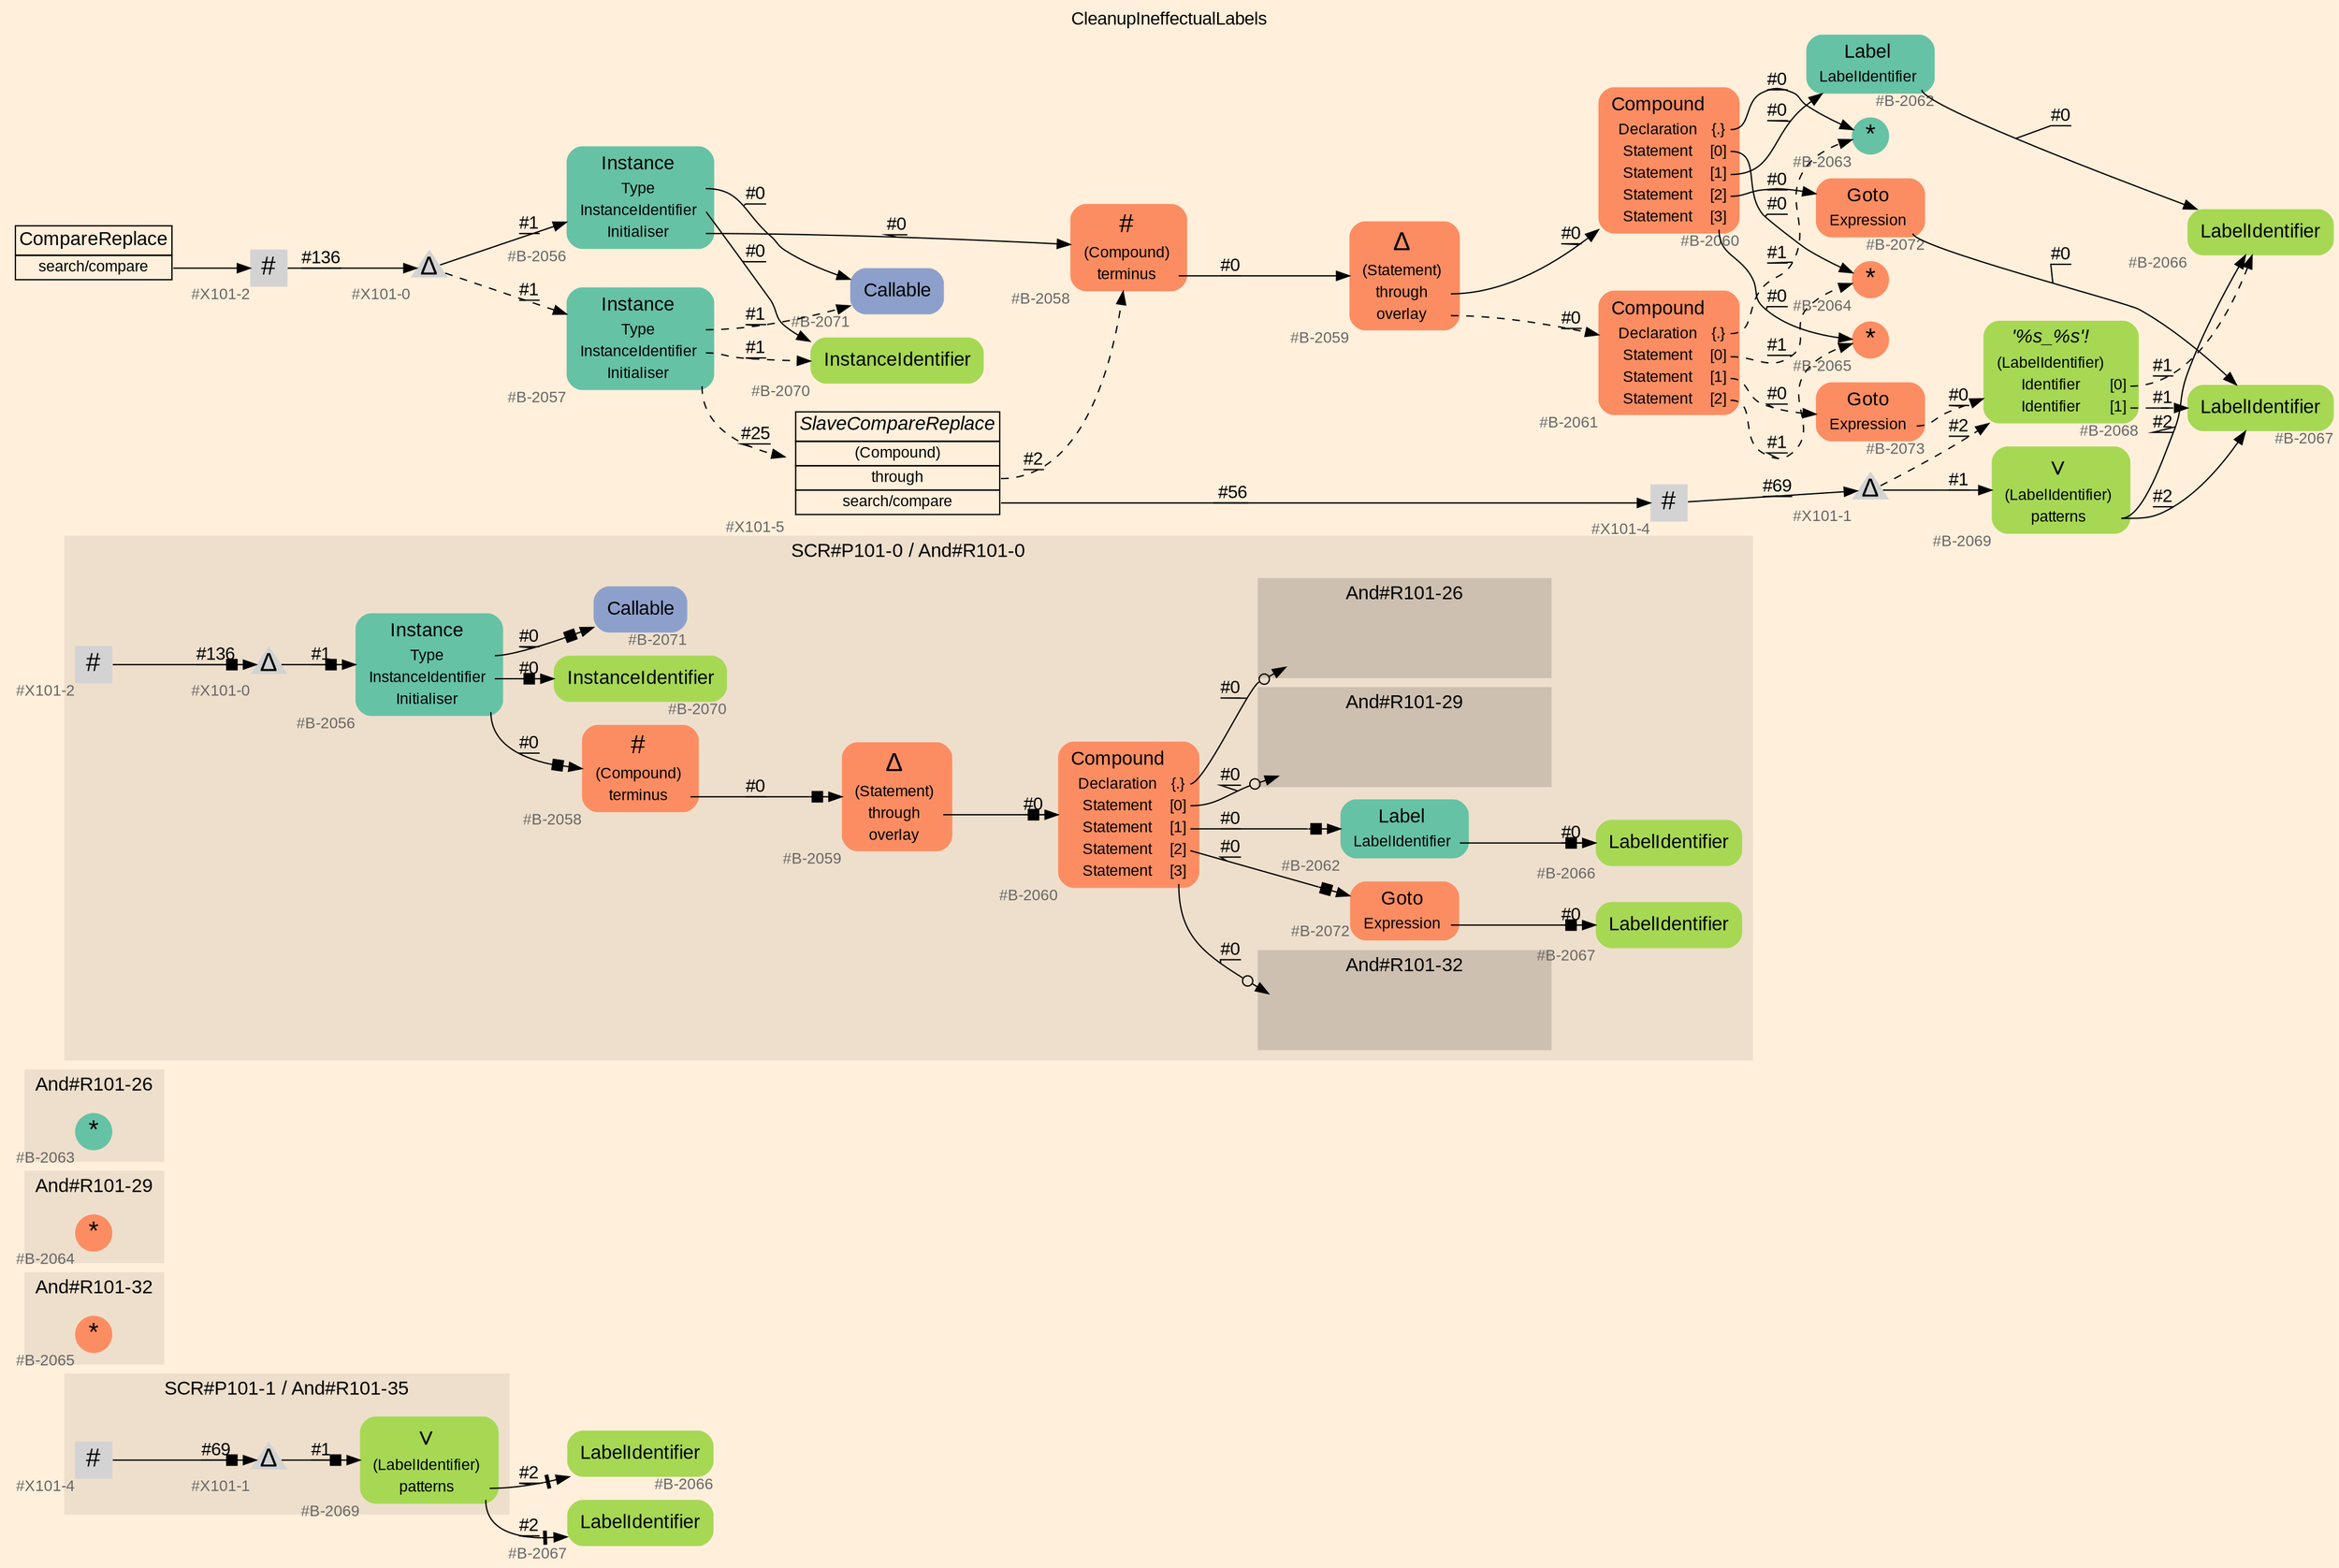 digraph "CleanupIneffectualLabels" {
label = "CleanupIneffectualLabels"
labelloc = t
graph [
    rankdir = "LR"
    ranksep = 0.3
    bgcolor = antiquewhite1
    color = black
    fontcolor = black
    fontname = "Arial"
];
node [
    fontname = "Arial"
];
edge [
    fontname = "Arial"
];

// -------------------- figure And#R101-35 --------------------
// -------- region And#R101-35 ----------
subgraph "clusterAnd#R101-35" {
    label = "SCR#P101-1 / And#R101-35"
    style = "filled"
    color = antiquewhite2
    fontsize = "15"
    // -------- block And#R101-35/#B-2069 ----------
    "And#R101-35/#B-2069" [
        fillcolor = "/set28/5"
        xlabel = "#B-2069"
        fontsize = "12"
        fontcolor = grey40
        shape = "plaintext"
        label = <<TABLE BORDER="0" CELLBORDER="0" CELLSPACING="0">
         <TR><TD><FONT COLOR="black" POINT-SIZE="20">∨</FONT></TD></TR>
         <TR><TD><FONT COLOR="black" POINT-SIZE="12">(LabelIdentifier)</FONT></TD><TD PORT="port0"></TD></TR>
         <TR><TD><FONT COLOR="black" POINT-SIZE="12">patterns</FONT></TD><TD PORT="port1"></TD></TR>
        </TABLE>>
        style = "rounded,filled"
    ];
    
    // -------- block And#R101-35/#X101-1 ----------
    "And#R101-35/#X101-1" [
        xlabel = "#X101-1"
        fontsize = "12"
        fontcolor = grey40
        shape = "triangle"
        label = <<FONT COLOR="black" POINT-SIZE="20">Δ</FONT>>
        style = "filled"
        penwidth = 0.0
        fixedsize = true
        width = 0.4
        height = 0.4
    ];
    
    // -------- block And#R101-35/#X101-4 ----------
    "And#R101-35/#X101-4" [
        xlabel = "#X101-4"
        fontsize = "12"
        fontcolor = grey40
        shape = "square"
        label = <<FONT COLOR="black" POINT-SIZE="20">#</FONT>>
        style = "filled"
        penwidth = 0.0
        fixedsize = true
        width = 0.4
        height = 0.4
    ];
    
}

// -------- block And#R101-35/#B-2066 ----------
"And#R101-35/#B-2066" [
    fillcolor = "/set28/5"
    xlabel = "#B-2066"
    fontsize = "12"
    fontcolor = grey40
    shape = "plaintext"
    label = <<TABLE BORDER="0" CELLBORDER="0" CELLSPACING="0">
     <TR><TD><FONT COLOR="black" POINT-SIZE="15">LabelIdentifier</FONT></TD></TR>
    </TABLE>>
    style = "rounded,filled"
];

// -------- block And#R101-35/#B-2067 ----------
"And#R101-35/#B-2067" [
    fillcolor = "/set28/5"
    xlabel = "#B-2067"
    fontsize = "12"
    fontcolor = grey40
    shape = "plaintext"
    label = <<TABLE BORDER="0" CELLBORDER="0" CELLSPACING="0">
     <TR><TD><FONT COLOR="black" POINT-SIZE="15">LabelIdentifier</FONT></TD></TR>
    </TABLE>>
    style = "rounded,filled"
];

"And#R101-35/#B-2069":port1 -> "And#R101-35/#B-2066" [
    arrowhead="normalnonetee"
    label = "#2"
    decorate = true
    color = black
    fontcolor = black
];

"And#R101-35/#B-2069":port1 -> "And#R101-35/#B-2067" [
    arrowhead="normalnonetee"
    label = "#2"
    decorate = true
    color = black
    fontcolor = black
];

"And#R101-35/#X101-1" -> "And#R101-35/#B-2069" [
    arrowhead="normalnonebox"
    label = "#1"
    decorate = true
    color = black
    fontcolor = black
];

"And#R101-35/#X101-4" -> "And#R101-35/#X101-1" [
    arrowhead="normalnonebox"
    label = "#69"
    decorate = true
    color = black
    fontcolor = black
];


// -------------------- figure And#R101-32 --------------------
// -------- region And#R101-32 ----------
subgraph "clusterAnd#R101-32" {
    label = "And#R101-32"
    style = "filled"
    color = antiquewhite2
    fontsize = "15"
    // -------- block And#R101-32/#B-2065 ----------
    "And#R101-32/#B-2065" [
        fillcolor = "/set28/2"
        xlabel = "#B-2065"
        fontsize = "12"
        fontcolor = grey40
        shape = "circle"
        label = <<FONT COLOR="black" POINT-SIZE="20">*</FONT>>
        style = "filled"
        penwidth = 0.0
        fixedsize = true
        width = 0.4
        height = 0.4
    ];
    
}


// -------------------- figure And#R101-29 --------------------
// -------- region And#R101-29 ----------
subgraph "clusterAnd#R101-29" {
    label = "And#R101-29"
    style = "filled"
    color = antiquewhite2
    fontsize = "15"
    // -------- block And#R101-29/#B-2064 ----------
    "And#R101-29/#B-2064" [
        fillcolor = "/set28/2"
        xlabel = "#B-2064"
        fontsize = "12"
        fontcolor = grey40
        shape = "circle"
        label = <<FONT COLOR="black" POINT-SIZE="20">*</FONT>>
        style = "filled"
        penwidth = 0.0
        fixedsize = true
        width = 0.4
        height = 0.4
    ];
    
}


// -------------------- figure And#R101-26 --------------------
// -------- region And#R101-26 ----------
subgraph "clusterAnd#R101-26" {
    label = "And#R101-26"
    style = "filled"
    color = antiquewhite2
    fontsize = "15"
    // -------- block And#R101-26/#B-2063 ----------
    "And#R101-26/#B-2063" [
        fillcolor = "/set28/1"
        xlabel = "#B-2063"
        fontsize = "12"
        fontcolor = grey40
        shape = "circle"
        label = <<FONT COLOR="black" POINT-SIZE="20">*</FONT>>
        style = "filled"
        penwidth = 0.0
        fixedsize = true
        width = 0.4
        height = 0.4
    ];
    
}


// -------------------- figure And#R101-0 --------------------
// -------- region And#R101-0 ----------
subgraph "clusterAnd#R101-0" {
    label = "SCR#P101-0 / And#R101-0"
    style = "filled"
    color = antiquewhite2
    fontsize = "15"
    // -------- block And#R101-0/#B-2056 ----------
    "And#R101-0/#B-2056" [
        fillcolor = "/set28/1"
        xlabel = "#B-2056"
        fontsize = "12"
        fontcolor = grey40
        shape = "plaintext"
        label = <<TABLE BORDER="0" CELLBORDER="0" CELLSPACING="0">
         <TR><TD><FONT COLOR="black" POINT-SIZE="15">Instance</FONT></TD></TR>
         <TR><TD><FONT COLOR="black" POINT-SIZE="12">Type</FONT></TD><TD PORT="port0"></TD></TR>
         <TR><TD><FONT COLOR="black" POINT-SIZE="12">InstanceIdentifier</FONT></TD><TD PORT="port1"></TD></TR>
         <TR><TD><FONT COLOR="black" POINT-SIZE="12">Initialiser</FONT></TD><TD PORT="port2"></TD></TR>
        </TABLE>>
        style = "rounded,filled"
    ];
    
    // -------- block And#R101-0/#B-2058 ----------
    "And#R101-0/#B-2058" [
        fillcolor = "/set28/2"
        xlabel = "#B-2058"
        fontsize = "12"
        fontcolor = grey40
        shape = "plaintext"
        label = <<TABLE BORDER="0" CELLBORDER="0" CELLSPACING="0">
         <TR><TD><FONT COLOR="black" POINT-SIZE="20">#</FONT></TD></TR>
         <TR><TD><FONT COLOR="black" POINT-SIZE="12">(Compound)</FONT></TD><TD PORT="port0"></TD></TR>
         <TR><TD><FONT COLOR="black" POINT-SIZE="12">terminus</FONT></TD><TD PORT="port1"></TD></TR>
        </TABLE>>
        style = "rounded,filled"
    ];
    
    // -------- block And#R101-0/#B-2059 ----------
    "And#R101-0/#B-2059" [
        fillcolor = "/set28/2"
        xlabel = "#B-2059"
        fontsize = "12"
        fontcolor = grey40
        shape = "plaintext"
        label = <<TABLE BORDER="0" CELLBORDER="0" CELLSPACING="0">
         <TR><TD><FONT COLOR="black" POINT-SIZE="20">Δ</FONT></TD></TR>
         <TR><TD><FONT COLOR="black" POINT-SIZE="12">(Statement)</FONT></TD><TD PORT="port0"></TD></TR>
         <TR><TD><FONT COLOR="black" POINT-SIZE="12">through</FONT></TD><TD PORT="port1"></TD></TR>
         <TR><TD><FONT COLOR="black" POINT-SIZE="12">overlay</FONT></TD><TD PORT="port2"></TD></TR>
        </TABLE>>
        style = "rounded,filled"
    ];
    
    // -------- block And#R101-0/#B-2060 ----------
    "And#R101-0/#B-2060" [
        fillcolor = "/set28/2"
        xlabel = "#B-2060"
        fontsize = "12"
        fontcolor = grey40
        shape = "plaintext"
        label = <<TABLE BORDER="0" CELLBORDER="0" CELLSPACING="0">
         <TR><TD><FONT COLOR="black" POINT-SIZE="15">Compound</FONT></TD></TR>
         <TR><TD><FONT COLOR="black" POINT-SIZE="12">Declaration</FONT></TD><TD PORT="port0"><FONT COLOR="black" POINT-SIZE="12">{.}</FONT></TD></TR>
         <TR><TD><FONT COLOR="black" POINT-SIZE="12">Statement</FONT></TD><TD PORT="port1"><FONT COLOR="black" POINT-SIZE="12">[0]</FONT></TD></TR>
         <TR><TD><FONT COLOR="black" POINT-SIZE="12">Statement</FONT></TD><TD PORT="port2"><FONT COLOR="black" POINT-SIZE="12">[1]</FONT></TD></TR>
         <TR><TD><FONT COLOR="black" POINT-SIZE="12">Statement</FONT></TD><TD PORT="port3"><FONT COLOR="black" POINT-SIZE="12">[2]</FONT></TD></TR>
         <TR><TD><FONT COLOR="black" POINT-SIZE="12">Statement</FONT></TD><TD PORT="port4"><FONT COLOR="black" POINT-SIZE="12">[3]</FONT></TD></TR>
        </TABLE>>
        style = "rounded,filled"
    ];
    
    // -------- block And#R101-0/#B-2062 ----------
    "And#R101-0/#B-2062" [
        fillcolor = "/set28/1"
        xlabel = "#B-2062"
        fontsize = "12"
        fontcolor = grey40
        shape = "plaintext"
        label = <<TABLE BORDER="0" CELLBORDER="0" CELLSPACING="0">
         <TR><TD><FONT COLOR="black" POINT-SIZE="15">Label</FONT></TD></TR>
         <TR><TD><FONT COLOR="black" POINT-SIZE="12">LabelIdentifier</FONT></TD><TD PORT="port0"></TD></TR>
        </TABLE>>
        style = "rounded,filled"
    ];
    
    // -------- block And#R101-0/#B-2066 ----------
    "And#R101-0/#B-2066" [
        fillcolor = "/set28/5"
        xlabel = "#B-2066"
        fontsize = "12"
        fontcolor = grey40
        shape = "plaintext"
        label = <<TABLE BORDER="0" CELLBORDER="0" CELLSPACING="0">
         <TR><TD><FONT COLOR="black" POINT-SIZE="15">LabelIdentifier</FONT></TD></TR>
        </TABLE>>
        style = "rounded,filled"
    ];
    
    // -------- block And#R101-0/#B-2067 ----------
    "And#R101-0/#B-2067" [
        fillcolor = "/set28/5"
        xlabel = "#B-2067"
        fontsize = "12"
        fontcolor = grey40
        shape = "plaintext"
        label = <<TABLE BORDER="0" CELLBORDER="0" CELLSPACING="0">
         <TR><TD><FONT COLOR="black" POINT-SIZE="15">LabelIdentifier</FONT></TD></TR>
        </TABLE>>
        style = "rounded,filled"
    ];
    
    // -------- block And#R101-0/#B-2070 ----------
    "And#R101-0/#B-2070" [
        fillcolor = "/set28/5"
        xlabel = "#B-2070"
        fontsize = "12"
        fontcolor = grey40
        shape = "plaintext"
        label = <<TABLE BORDER="0" CELLBORDER="0" CELLSPACING="0">
         <TR><TD><FONT COLOR="black" POINT-SIZE="15">InstanceIdentifier</FONT></TD></TR>
        </TABLE>>
        style = "rounded,filled"
    ];
    
    // -------- block And#R101-0/#B-2071 ----------
    "And#R101-0/#B-2071" [
        fillcolor = "/set28/3"
        xlabel = "#B-2071"
        fontsize = "12"
        fontcolor = grey40
        shape = "plaintext"
        label = <<TABLE BORDER="0" CELLBORDER="0" CELLSPACING="0">
         <TR><TD><FONT COLOR="black" POINT-SIZE="15">Callable</FONT></TD></TR>
        </TABLE>>
        style = "rounded,filled"
    ];
    
    // -------- block And#R101-0/#B-2072 ----------
    "And#R101-0/#B-2072" [
        fillcolor = "/set28/2"
        xlabel = "#B-2072"
        fontsize = "12"
        fontcolor = grey40
        shape = "plaintext"
        label = <<TABLE BORDER="0" CELLBORDER="0" CELLSPACING="0">
         <TR><TD><FONT COLOR="black" POINT-SIZE="15">Goto</FONT></TD></TR>
         <TR><TD><FONT COLOR="black" POINT-SIZE="12">Expression</FONT></TD><TD PORT="port0"></TD></TR>
        </TABLE>>
        style = "rounded,filled"
    ];
    
    // -------- block And#R101-0/#X101-0 ----------
    "And#R101-0/#X101-0" [
        xlabel = "#X101-0"
        fontsize = "12"
        fontcolor = grey40
        shape = "triangle"
        label = <<FONT COLOR="black" POINT-SIZE="20">Δ</FONT>>
        style = "filled"
        penwidth = 0.0
        fixedsize = true
        width = 0.4
        height = 0.4
    ];
    
    // -------- block And#R101-0/#X101-2 ----------
    "And#R101-0/#X101-2" [
        xlabel = "#X101-2"
        fontsize = "12"
        fontcolor = grey40
        shape = "square"
        label = <<FONT COLOR="black" POINT-SIZE="20">#</FONT>>
        style = "filled"
        penwidth = 0.0
        fixedsize = true
        width = 0.4
        height = 0.4
    ];
    
    // -------- region And#R101-0/And#R101-26 ----------
    subgraph "clusterAnd#R101-0/And#R101-26" {
        label = "And#R101-26"
        style = "filled"
        color = antiquewhite3
        fontsize = "15"
        // -------- block And#R101-0/And#R101-26/#B-2063 ----------
        "And#R101-0/And#R101-26/#B-2063" [
            fillcolor = "/set28/1"
            xlabel = "#B-2063"
            fontsize = "12"
            fontcolor = grey40
            shape = "none"
            style = "invisible"
        ];
        
    }
    
    // -------- region And#R101-0/And#R101-29 ----------
    subgraph "clusterAnd#R101-0/And#R101-29" {
        label = "And#R101-29"
        style = "filled"
        color = antiquewhite3
        fontsize = "15"
        // -------- block And#R101-0/And#R101-29/#B-2064 ----------
        "And#R101-0/And#R101-29/#B-2064" [
            fillcolor = "/set28/2"
            xlabel = "#B-2064"
            fontsize = "12"
            fontcolor = grey40
            shape = "none"
            style = "invisible"
        ];
        
    }
    
    // -------- region And#R101-0/And#R101-32 ----------
    subgraph "clusterAnd#R101-0/And#R101-32" {
        label = "And#R101-32"
        style = "filled"
        color = antiquewhite3
        fontsize = "15"
        // -------- block And#R101-0/And#R101-32/#B-2065 ----------
        "And#R101-0/And#R101-32/#B-2065" [
            fillcolor = "/set28/2"
            xlabel = "#B-2065"
            fontsize = "12"
            fontcolor = grey40
            shape = "none"
            style = "invisible"
        ];
        
    }
    
}

"And#R101-0/#B-2056":port0 -> "And#R101-0/#B-2071" [
    arrowhead="normalnonebox"
    label = "#0"
    decorate = true
    color = black
    fontcolor = black
];

"And#R101-0/#B-2056":port1 -> "And#R101-0/#B-2070" [
    arrowhead="normalnonebox"
    label = "#0"
    decorate = true
    color = black
    fontcolor = black
];

"And#R101-0/#B-2056":port2 -> "And#R101-0/#B-2058" [
    arrowhead="normalnonebox"
    label = "#0"
    decorate = true
    color = black
    fontcolor = black
];

"And#R101-0/#B-2058":port1 -> "And#R101-0/#B-2059" [
    arrowhead="normalnonebox"
    label = "#0"
    decorate = true
    color = black
    fontcolor = black
];

"And#R101-0/#B-2059":port1 -> "And#R101-0/#B-2060" [
    arrowhead="normalnonebox"
    label = "#0"
    decorate = true
    color = black
    fontcolor = black
];

"And#R101-0/#B-2060":port0 -> "And#R101-0/And#R101-26/#B-2063" [
    arrowhead="normalnoneodot"
    label = "#0"
    decorate = true
    color = black
    fontcolor = black
];

"And#R101-0/#B-2060":port1 -> "And#R101-0/And#R101-29/#B-2064" [
    arrowhead="normalnoneodot"
    label = "#0"
    decorate = true
    color = black
    fontcolor = black
];

"And#R101-0/#B-2060":port2 -> "And#R101-0/#B-2062" [
    arrowhead="normalnonebox"
    label = "#0"
    decorate = true
    color = black
    fontcolor = black
];

"And#R101-0/#B-2060":port3 -> "And#R101-0/#B-2072" [
    arrowhead="normalnonebox"
    label = "#0"
    decorate = true
    color = black
    fontcolor = black
];

"And#R101-0/#B-2060":port4 -> "And#R101-0/And#R101-32/#B-2065" [
    arrowhead="normalnoneodot"
    label = "#0"
    decorate = true
    color = black
    fontcolor = black
];

"And#R101-0/#B-2062":port0 -> "And#R101-0/#B-2066" [
    arrowhead="normalnonebox"
    label = "#0"
    decorate = true
    color = black
    fontcolor = black
];

"And#R101-0/#B-2072":port0 -> "And#R101-0/#B-2067" [
    arrowhead="normalnonebox"
    label = "#0"
    decorate = true
    color = black
    fontcolor = black
];

"And#R101-0/#X101-0" -> "And#R101-0/#B-2056" [
    arrowhead="normalnonebox"
    label = "#1"
    decorate = true
    color = black
    fontcolor = black
];

"And#R101-0/#X101-2" -> "And#R101-0/#X101-0" [
    arrowhead="normalnonebox"
    label = "#136"
    decorate = true
    color = black
    fontcolor = black
];


// -------------------- transformation figure --------------------
// -------- block CR#X101-3 ----------
"CR#X101-3" [
    fillcolor = antiquewhite1
    fontsize = "12"
    fontcolor = grey40
    shape = "plaintext"
    label = <<TABLE BORDER="0" CELLBORDER="1" CELLSPACING="0">
     <TR><TD><FONT COLOR="black" POINT-SIZE="15">CompareReplace</FONT></TD></TR>
     <TR><TD PORT="port0"><FONT COLOR="black" POINT-SIZE="12">search/compare</FONT></TD></TR>
    </TABLE>>
    style = "filled"
    color = black
];

// -------- block #X101-2 ----------
"#X101-2" [
    xlabel = "#X101-2"
    fontsize = "12"
    fontcolor = grey40
    shape = "square"
    label = <<FONT COLOR="black" POINT-SIZE="20">#</FONT>>
    style = "filled"
    penwidth = 0.0
    fixedsize = true
    width = 0.4
    height = 0.4
];

// -------- block #X101-0 ----------
"#X101-0" [
    xlabel = "#X101-0"
    fontsize = "12"
    fontcolor = grey40
    shape = "triangle"
    label = <<FONT COLOR="black" POINT-SIZE="20">Δ</FONT>>
    style = "filled"
    penwidth = 0.0
    fixedsize = true
    width = 0.4
    height = 0.4
];

// -------- block #B-2056 ----------
"#B-2056" [
    fillcolor = "/set28/1"
    xlabel = "#B-2056"
    fontsize = "12"
    fontcolor = grey40
    shape = "plaintext"
    label = <<TABLE BORDER="0" CELLBORDER="0" CELLSPACING="0">
     <TR><TD><FONT COLOR="black" POINT-SIZE="15">Instance</FONT></TD></TR>
     <TR><TD><FONT COLOR="black" POINT-SIZE="12">Type</FONT></TD><TD PORT="port0"></TD></TR>
     <TR><TD><FONT COLOR="black" POINT-SIZE="12">InstanceIdentifier</FONT></TD><TD PORT="port1"></TD></TR>
     <TR><TD><FONT COLOR="black" POINT-SIZE="12">Initialiser</FONT></TD><TD PORT="port2"></TD></TR>
    </TABLE>>
    style = "rounded,filled"
];

// -------- block #B-2071 ----------
"#B-2071" [
    fillcolor = "/set28/3"
    xlabel = "#B-2071"
    fontsize = "12"
    fontcolor = grey40
    shape = "plaintext"
    label = <<TABLE BORDER="0" CELLBORDER="0" CELLSPACING="0">
     <TR><TD><FONT COLOR="black" POINT-SIZE="15">Callable</FONT></TD></TR>
    </TABLE>>
    style = "rounded,filled"
];

// -------- block #B-2070 ----------
"#B-2070" [
    fillcolor = "/set28/5"
    xlabel = "#B-2070"
    fontsize = "12"
    fontcolor = grey40
    shape = "plaintext"
    label = <<TABLE BORDER="0" CELLBORDER="0" CELLSPACING="0">
     <TR><TD><FONT COLOR="black" POINT-SIZE="15">InstanceIdentifier</FONT></TD></TR>
    </TABLE>>
    style = "rounded,filled"
];

// -------- block #B-2058 ----------
"#B-2058" [
    fillcolor = "/set28/2"
    xlabel = "#B-2058"
    fontsize = "12"
    fontcolor = grey40
    shape = "plaintext"
    label = <<TABLE BORDER="0" CELLBORDER="0" CELLSPACING="0">
     <TR><TD><FONT COLOR="black" POINT-SIZE="20">#</FONT></TD></TR>
     <TR><TD><FONT COLOR="black" POINT-SIZE="12">(Compound)</FONT></TD><TD PORT="port0"></TD></TR>
     <TR><TD><FONT COLOR="black" POINT-SIZE="12">terminus</FONT></TD><TD PORT="port1"></TD></TR>
    </TABLE>>
    style = "rounded,filled"
];

// -------- block #B-2059 ----------
"#B-2059" [
    fillcolor = "/set28/2"
    xlabel = "#B-2059"
    fontsize = "12"
    fontcolor = grey40
    shape = "plaintext"
    label = <<TABLE BORDER="0" CELLBORDER="0" CELLSPACING="0">
     <TR><TD><FONT COLOR="black" POINT-SIZE="20">Δ</FONT></TD></TR>
     <TR><TD><FONT COLOR="black" POINT-SIZE="12">(Statement)</FONT></TD><TD PORT="port0"></TD></TR>
     <TR><TD><FONT COLOR="black" POINT-SIZE="12">through</FONT></TD><TD PORT="port1"></TD></TR>
     <TR><TD><FONT COLOR="black" POINT-SIZE="12">overlay</FONT></TD><TD PORT="port2"></TD></TR>
    </TABLE>>
    style = "rounded,filled"
];

// -------- block #B-2060 ----------
"#B-2060" [
    fillcolor = "/set28/2"
    xlabel = "#B-2060"
    fontsize = "12"
    fontcolor = grey40
    shape = "plaintext"
    label = <<TABLE BORDER="0" CELLBORDER="0" CELLSPACING="0">
     <TR><TD><FONT COLOR="black" POINT-SIZE="15">Compound</FONT></TD></TR>
     <TR><TD><FONT COLOR="black" POINT-SIZE="12">Declaration</FONT></TD><TD PORT="port0"><FONT COLOR="black" POINT-SIZE="12">{.}</FONT></TD></TR>
     <TR><TD><FONT COLOR="black" POINT-SIZE="12">Statement</FONT></TD><TD PORT="port1"><FONT COLOR="black" POINT-SIZE="12">[0]</FONT></TD></TR>
     <TR><TD><FONT COLOR="black" POINT-SIZE="12">Statement</FONT></TD><TD PORT="port2"><FONT COLOR="black" POINT-SIZE="12">[1]</FONT></TD></TR>
     <TR><TD><FONT COLOR="black" POINT-SIZE="12">Statement</FONT></TD><TD PORT="port3"><FONT COLOR="black" POINT-SIZE="12">[2]</FONT></TD></TR>
     <TR><TD><FONT COLOR="black" POINT-SIZE="12">Statement</FONT></TD><TD PORT="port4"><FONT COLOR="black" POINT-SIZE="12">[3]</FONT></TD></TR>
    </TABLE>>
    style = "rounded,filled"
];

// -------- block #B-2063 ----------
"#B-2063" [
    fillcolor = "/set28/1"
    xlabel = "#B-2063"
    fontsize = "12"
    fontcolor = grey40
    shape = "circle"
    label = <<FONT COLOR="black" POINT-SIZE="20">*</FONT>>
    style = "filled"
    penwidth = 0.0
    fixedsize = true
    width = 0.4
    height = 0.4
];

// -------- block #B-2064 ----------
"#B-2064" [
    fillcolor = "/set28/2"
    xlabel = "#B-2064"
    fontsize = "12"
    fontcolor = grey40
    shape = "circle"
    label = <<FONT COLOR="black" POINT-SIZE="20">*</FONT>>
    style = "filled"
    penwidth = 0.0
    fixedsize = true
    width = 0.4
    height = 0.4
];

// -------- block #B-2062 ----------
"#B-2062" [
    fillcolor = "/set28/1"
    xlabel = "#B-2062"
    fontsize = "12"
    fontcolor = grey40
    shape = "plaintext"
    label = <<TABLE BORDER="0" CELLBORDER="0" CELLSPACING="0">
     <TR><TD><FONT COLOR="black" POINT-SIZE="15">Label</FONT></TD></TR>
     <TR><TD><FONT COLOR="black" POINT-SIZE="12">LabelIdentifier</FONT></TD><TD PORT="port0"></TD></TR>
    </TABLE>>
    style = "rounded,filled"
];

// -------- block #B-2066 ----------
"#B-2066" [
    fillcolor = "/set28/5"
    xlabel = "#B-2066"
    fontsize = "12"
    fontcolor = grey40
    shape = "plaintext"
    label = <<TABLE BORDER="0" CELLBORDER="0" CELLSPACING="0">
     <TR><TD><FONT COLOR="black" POINT-SIZE="15">LabelIdentifier</FONT></TD></TR>
    </TABLE>>
    style = "rounded,filled"
];

// -------- block #B-2072 ----------
"#B-2072" [
    fillcolor = "/set28/2"
    xlabel = "#B-2072"
    fontsize = "12"
    fontcolor = grey40
    shape = "plaintext"
    label = <<TABLE BORDER="0" CELLBORDER="0" CELLSPACING="0">
     <TR><TD><FONT COLOR="black" POINT-SIZE="15">Goto</FONT></TD></TR>
     <TR><TD><FONT COLOR="black" POINT-SIZE="12">Expression</FONT></TD><TD PORT="port0"></TD></TR>
    </TABLE>>
    style = "rounded,filled"
];

// -------- block #B-2067 ----------
"#B-2067" [
    fillcolor = "/set28/5"
    xlabel = "#B-2067"
    fontsize = "12"
    fontcolor = grey40
    shape = "plaintext"
    label = <<TABLE BORDER="0" CELLBORDER="0" CELLSPACING="0">
     <TR><TD><FONT COLOR="black" POINT-SIZE="15">LabelIdentifier</FONT></TD></TR>
    </TABLE>>
    style = "rounded,filled"
];

// -------- block #B-2065 ----------
"#B-2065" [
    fillcolor = "/set28/2"
    xlabel = "#B-2065"
    fontsize = "12"
    fontcolor = grey40
    shape = "circle"
    label = <<FONT COLOR="black" POINT-SIZE="20">*</FONT>>
    style = "filled"
    penwidth = 0.0
    fixedsize = true
    width = 0.4
    height = 0.4
];

// -------- block #B-2061 ----------
"#B-2061" [
    fillcolor = "/set28/2"
    xlabel = "#B-2061"
    fontsize = "12"
    fontcolor = grey40
    shape = "plaintext"
    label = <<TABLE BORDER="0" CELLBORDER="0" CELLSPACING="0">
     <TR><TD><FONT COLOR="black" POINT-SIZE="15">Compound</FONT></TD></TR>
     <TR><TD><FONT COLOR="black" POINT-SIZE="12">Declaration</FONT></TD><TD PORT="port0"><FONT COLOR="black" POINT-SIZE="12">{.}</FONT></TD></TR>
     <TR><TD><FONT COLOR="black" POINT-SIZE="12">Statement</FONT></TD><TD PORT="port1"><FONT COLOR="black" POINT-SIZE="12">[0]</FONT></TD></TR>
     <TR><TD><FONT COLOR="black" POINT-SIZE="12">Statement</FONT></TD><TD PORT="port2"><FONT COLOR="black" POINT-SIZE="12">[1]</FONT></TD></TR>
     <TR><TD><FONT COLOR="black" POINT-SIZE="12">Statement</FONT></TD><TD PORT="port3"><FONT COLOR="black" POINT-SIZE="12">[2]</FONT></TD></TR>
    </TABLE>>
    style = "rounded,filled"
];

// -------- block #B-2073 ----------
"#B-2073" [
    fillcolor = "/set28/2"
    xlabel = "#B-2073"
    fontsize = "12"
    fontcolor = grey40
    shape = "plaintext"
    label = <<TABLE BORDER="0" CELLBORDER="0" CELLSPACING="0">
     <TR><TD><FONT COLOR="black" POINT-SIZE="15">Goto</FONT></TD></TR>
     <TR><TD><FONT COLOR="black" POINT-SIZE="12">Expression</FONT></TD><TD PORT="port0"></TD></TR>
    </TABLE>>
    style = "rounded,filled"
];

// -------- block #B-2068 ----------
"#B-2068" [
    fillcolor = "/set28/5"
    xlabel = "#B-2068"
    fontsize = "12"
    fontcolor = grey40
    shape = "plaintext"
    label = <<TABLE BORDER="0" CELLBORDER="0" CELLSPACING="0">
     <TR><TD><FONT COLOR="black" POINT-SIZE="15"><I>'%s_%s'!</I></FONT></TD></TR>
     <TR><TD><FONT COLOR="black" POINT-SIZE="12">(LabelIdentifier)</FONT></TD><TD PORT="port0"></TD></TR>
     <TR><TD><FONT COLOR="black" POINT-SIZE="12">Identifier</FONT></TD><TD PORT="port1"><FONT COLOR="black" POINT-SIZE="12">[0]</FONT></TD></TR>
     <TR><TD><FONT COLOR="black" POINT-SIZE="12">Identifier</FONT></TD><TD PORT="port2"><FONT COLOR="black" POINT-SIZE="12">[1]</FONT></TD></TR>
    </TABLE>>
    style = "rounded,filled"
];

// -------- block #B-2057 ----------
"#B-2057" [
    fillcolor = "/set28/1"
    xlabel = "#B-2057"
    fontsize = "12"
    fontcolor = grey40
    shape = "plaintext"
    label = <<TABLE BORDER="0" CELLBORDER="0" CELLSPACING="0">
     <TR><TD><FONT COLOR="black" POINT-SIZE="15">Instance</FONT></TD></TR>
     <TR><TD><FONT COLOR="black" POINT-SIZE="12">Type</FONT></TD><TD PORT="port0"></TD></TR>
     <TR><TD><FONT COLOR="black" POINT-SIZE="12">InstanceIdentifier</FONT></TD><TD PORT="port1"></TD></TR>
     <TR><TD><FONT COLOR="black" POINT-SIZE="12">Initialiser</FONT></TD><TD PORT="port2"></TD></TR>
    </TABLE>>
    style = "rounded,filled"
];

// -------- block #X101-5 ----------
"#X101-5" [
    fillcolor = antiquewhite1
    xlabel = "#X101-5"
    fontsize = "12"
    fontcolor = grey40
    shape = "plaintext"
    label = <<TABLE BORDER="0" CELLBORDER="1" CELLSPACING="0">
     <TR><TD><FONT COLOR="black" POINT-SIZE="15"><I>SlaveCompareReplace</I></FONT></TD></TR>
     <TR><TD PORT="port0"><FONT COLOR="black" POINT-SIZE="12">(Compound)</FONT></TD></TR>
     <TR><TD PORT="port1"><FONT COLOR="black" POINT-SIZE="12">through</FONT></TD></TR>
     <TR><TD PORT="port2"><FONT COLOR="black" POINT-SIZE="12">search/compare</FONT></TD></TR>
    </TABLE>>
    style = "filled"
    color = black
];

// -------- block #X101-4 ----------
"#X101-4" [
    xlabel = "#X101-4"
    fontsize = "12"
    fontcolor = grey40
    shape = "square"
    label = <<FONT COLOR="black" POINT-SIZE="20">#</FONT>>
    style = "filled"
    penwidth = 0.0
    fixedsize = true
    width = 0.4
    height = 0.4
];

// -------- block #X101-1 ----------
"#X101-1" [
    xlabel = "#X101-1"
    fontsize = "12"
    fontcolor = grey40
    shape = "triangle"
    label = <<FONT COLOR="black" POINT-SIZE="20">Δ</FONT>>
    style = "filled"
    penwidth = 0.0
    fixedsize = true
    width = 0.4
    height = 0.4
];

// -------- block #B-2069 ----------
"#B-2069" [
    fillcolor = "/set28/5"
    xlabel = "#B-2069"
    fontsize = "12"
    fontcolor = grey40
    shape = "plaintext"
    label = <<TABLE BORDER="0" CELLBORDER="0" CELLSPACING="0">
     <TR><TD><FONT COLOR="black" POINT-SIZE="20">∨</FONT></TD></TR>
     <TR><TD><FONT COLOR="black" POINT-SIZE="12">(LabelIdentifier)</FONT></TD><TD PORT="port0"></TD></TR>
     <TR><TD><FONT COLOR="black" POINT-SIZE="12">patterns</FONT></TD><TD PORT="port1"></TD></TR>
    </TABLE>>
    style = "rounded,filled"
];

"CR#X101-3":port0 -> "#X101-2" [
    label = ""
    decorate = true
    color = black
    fontcolor = black
];

"#X101-2" -> "#X101-0" [
    label = "#136"
    decorate = true
    color = black
    fontcolor = black
];

"#X101-0" -> "#B-2056" [
    label = "#1"
    decorate = true
    color = black
    fontcolor = black
];

"#X101-0" -> "#B-2057" [
    style="dashed"
    label = "#1"
    decorate = true
    color = black
    fontcolor = black
];

"#B-2056":port0 -> "#B-2071" [
    label = "#0"
    decorate = true
    color = black
    fontcolor = black
];

"#B-2056":port1 -> "#B-2070" [
    label = "#0"
    decorate = true
    color = black
    fontcolor = black
];

"#B-2056":port2 -> "#B-2058" [
    label = "#0"
    decorate = true
    color = black
    fontcolor = black
];

"#B-2058":port1 -> "#B-2059" [
    label = "#0"
    decorate = true
    color = black
    fontcolor = black
];

"#B-2059":port1 -> "#B-2060" [
    label = "#0"
    decorate = true
    color = black
    fontcolor = black
];

"#B-2059":port2 -> "#B-2061" [
    style="dashed"
    label = "#0"
    decorate = true
    color = black
    fontcolor = black
];

"#B-2060":port0 -> "#B-2063" [
    label = "#0"
    decorate = true
    color = black
    fontcolor = black
];

"#B-2060":port1 -> "#B-2064" [
    label = "#0"
    decorate = true
    color = black
    fontcolor = black
];

"#B-2060":port2 -> "#B-2062" [
    label = "#0"
    decorate = true
    color = black
    fontcolor = black
];

"#B-2060":port3 -> "#B-2072" [
    label = "#0"
    decorate = true
    color = black
    fontcolor = black
];

"#B-2060":port4 -> "#B-2065" [
    label = "#0"
    decorate = true
    color = black
    fontcolor = black
];

"#B-2062":port0 -> "#B-2066" [
    label = "#0"
    decorate = true
    color = black
    fontcolor = black
];

"#B-2072":port0 -> "#B-2067" [
    label = "#0"
    decorate = true
    color = black
    fontcolor = black
];

"#B-2061":port0 -> "#B-2063" [
    style="dashed"
    label = "#1"
    decorate = true
    color = black
    fontcolor = black
];

"#B-2061":port1 -> "#B-2064" [
    style="dashed"
    label = "#1"
    decorate = true
    color = black
    fontcolor = black
];

"#B-2061":port2 -> "#B-2073" [
    style="dashed"
    label = "#0"
    decorate = true
    color = black
    fontcolor = black
];

"#B-2061":port3 -> "#B-2065" [
    style="dashed"
    label = "#1"
    decorate = true
    color = black
    fontcolor = black
];

"#B-2073":port0 -> "#B-2068" [
    style="dashed"
    label = "#0"
    decorate = true
    color = black
    fontcolor = black
];

"#B-2068":port1 -> "#B-2066" [
    style="dashed"
    label = "#1"
    decorate = true
    color = black
    fontcolor = black
];

"#B-2068":port2 -> "#B-2067" [
    style="dashed"
    label = "#1"
    decorate = true
    color = black
    fontcolor = black
];

"#B-2057":port0 -> "#B-2071" [
    style="dashed"
    label = "#1"
    decorate = true
    color = black
    fontcolor = black
];

"#B-2057":port1 -> "#B-2070" [
    style="dashed"
    label = "#1"
    decorate = true
    color = black
    fontcolor = black
];

"#B-2057":port2 -> "#X101-5" [
    style="dashed"
    label = "#25"
    decorate = true
    color = black
    fontcolor = black
];

"#X101-5":port1 -> "#B-2058" [
    style="dashed"
    label = "#2"
    decorate = true
    color = black
    fontcolor = black
];

"#X101-5":port2 -> "#X101-4" [
    label = " #56"
    decorate = true
    color = black
    fontcolor = black
];

"#X101-4" -> "#X101-1" [
    label = "#69"
    decorate = true
    color = black
    fontcolor = black
];

"#X101-1" -> "#B-2069" [
    label = "#1"
    decorate = true
    color = black
    fontcolor = black
];

"#X101-1" -> "#B-2068" [
    style="dashed"
    label = "#2"
    decorate = true
    color = black
    fontcolor = black
];

"#B-2069":port1 -> "#B-2066" [
    label = "#2"
    decorate = true
    color = black
    fontcolor = black
];

"#B-2069":port1 -> "#B-2067" [
    label = "#2"
    decorate = true
    color = black
    fontcolor = black
];


}
